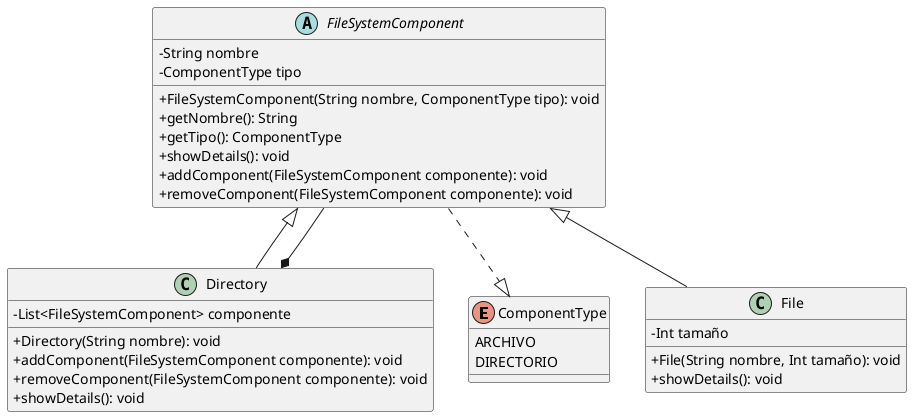 @startuml gestor_archivos
skinparam ClassAttributeIconSize 0
enum ComponentType {
    ARCHIVO
    DIRECTORIO
}

class Directory {
    -List<FileSystemComponent> componente
    +Directory(String nombre): void
    +addComponent(FileSystemComponent componente): void
    +removeComponent(FileSystemComponent componente): void
    +showDetails(): void
}

class File {
    -Int tamaño
    +File(String nombre, Int tamaño): void
    +showDetails(): void
}

abstract class FileSystemComponent {
    -String nombre
    -ComponentType tipo
    +FileSystemComponent(String nombre, ComponentType tipo): void
    +getNombre(): String
    +getTipo(): ComponentType
    +showDetails(): void
    +addComponent(FileSystemComponent componente): void
    +removeComponent(FileSystemComponent componente): void
}

FileSystemComponent <|-- Directory
FileSystemComponent <|-- File
FileSystemComponent ..|> ComponentType
Directory *-- FileSystemComponent

@enduml